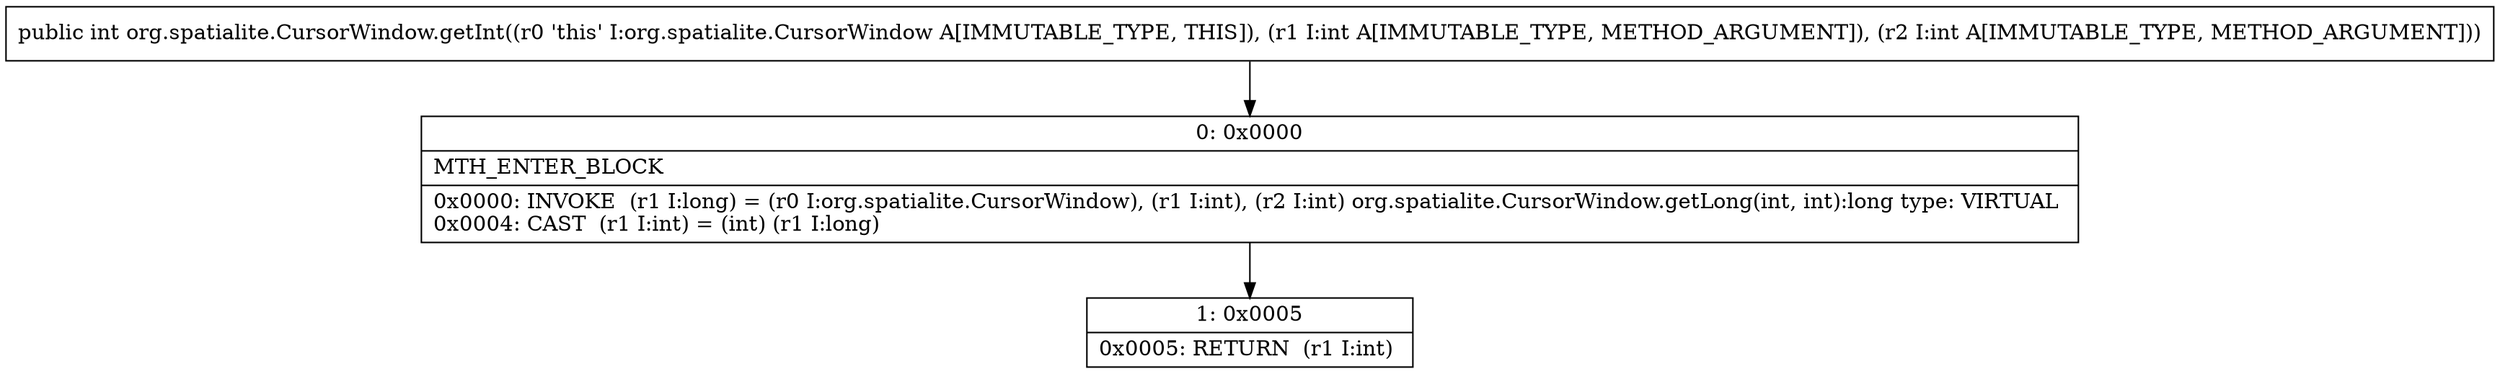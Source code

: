 digraph "CFG fororg.spatialite.CursorWindow.getInt(II)I" {
Node_0 [shape=record,label="{0\:\ 0x0000|MTH_ENTER_BLOCK\l|0x0000: INVOKE  (r1 I:long) = (r0 I:org.spatialite.CursorWindow), (r1 I:int), (r2 I:int) org.spatialite.CursorWindow.getLong(int, int):long type: VIRTUAL \l0x0004: CAST  (r1 I:int) = (int) (r1 I:long) \l}"];
Node_1 [shape=record,label="{1\:\ 0x0005|0x0005: RETURN  (r1 I:int) \l}"];
MethodNode[shape=record,label="{public int org.spatialite.CursorWindow.getInt((r0 'this' I:org.spatialite.CursorWindow A[IMMUTABLE_TYPE, THIS]), (r1 I:int A[IMMUTABLE_TYPE, METHOD_ARGUMENT]), (r2 I:int A[IMMUTABLE_TYPE, METHOD_ARGUMENT])) }"];
MethodNode -> Node_0;
Node_0 -> Node_1;
}

